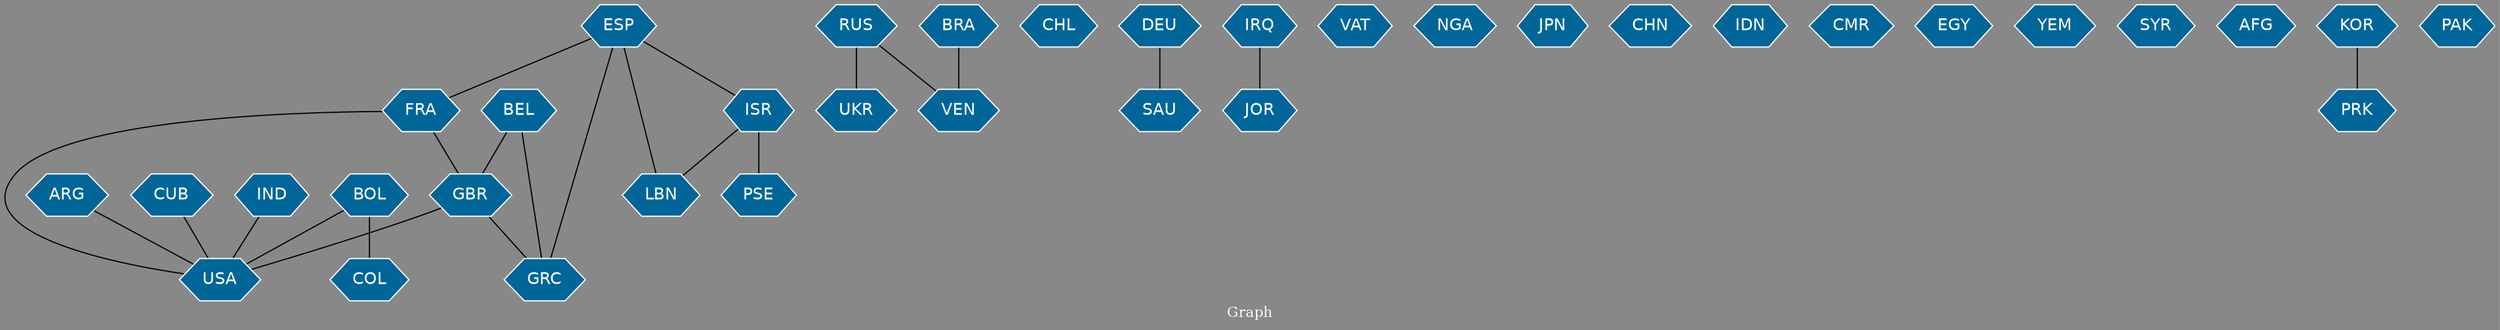 // Countries together in item graph
graph {
	graph [bgcolor="#888888" fontcolor=white fontsize=12 label="Graph" outputorder=edgesfirst overlap=prism]
	node [color=white fillcolor="#006699" fontcolor=white fontname=Helvetica shape=hexagon style=filled]
	edge [arrowhead=open color=black fontcolor=white fontname=Courier fontsize=12]
		FRA [label=FRA]
		ESP [label=ESP]
		RUS [label=RUS]
		UKR [label=UKR]
		ISR [label=ISR]
		ARG [label=ARG]
		BRA [label=BRA]
		CHL [label=CHL]
		CUB [label=CUB]
		LBN [label=LBN]
		USA [label=USA]
		GBR [label=GBR]
		VEN [label=VEN]
		BEL [label=BEL]
		DEU [label=DEU]
		SAU [label=SAU]
		IRQ [label=IRQ]
		JOR [label=JOR]
		VAT [label=VAT]
		NGA [label=NGA]
		JPN [label=JPN]
		PSE [label=PSE]
		CHN [label=CHN]
		GRC [label=GRC]
		COL [label=COL]
		BOL [label=BOL]
		IDN [label=IDN]
		CMR [label=CMR]
		EGY [label=EGY]
		YEM [label=YEM]
		IND [label=IND]
		SYR [label=SYR]
		AFG [label=AFG]
		KOR [label=KOR]
		PRK [label=PRK]
		PAK [label=PAK]
			ESP -- GRC [weight=1]
			KOR -- PRK [weight=1]
			ISR -- PSE [weight=5]
			RUS -- VEN [weight=1]
			FRA -- GBR [weight=1]
			BOL -- COL [weight=1]
			FRA -- USA [weight=1]
			ARG -- USA [weight=1]
			ESP -- FRA [weight=1]
			ESP -- ISR [weight=1]
			IND -- USA [weight=1]
			DEU -- SAU [weight=1]
			GBR -- USA [weight=1]
			IRQ -- JOR [weight=1]
			BEL -- GRC [weight=1]
			RUS -- UKR [weight=2]
			CUB -- USA [weight=2]
			ESP -- LBN [weight=1]
			BRA -- VEN [weight=1]
			GBR -- GRC [weight=1]
			BEL -- GBR [weight=1]
			BOL -- USA [weight=2]
			ISR -- LBN [weight=1]
}